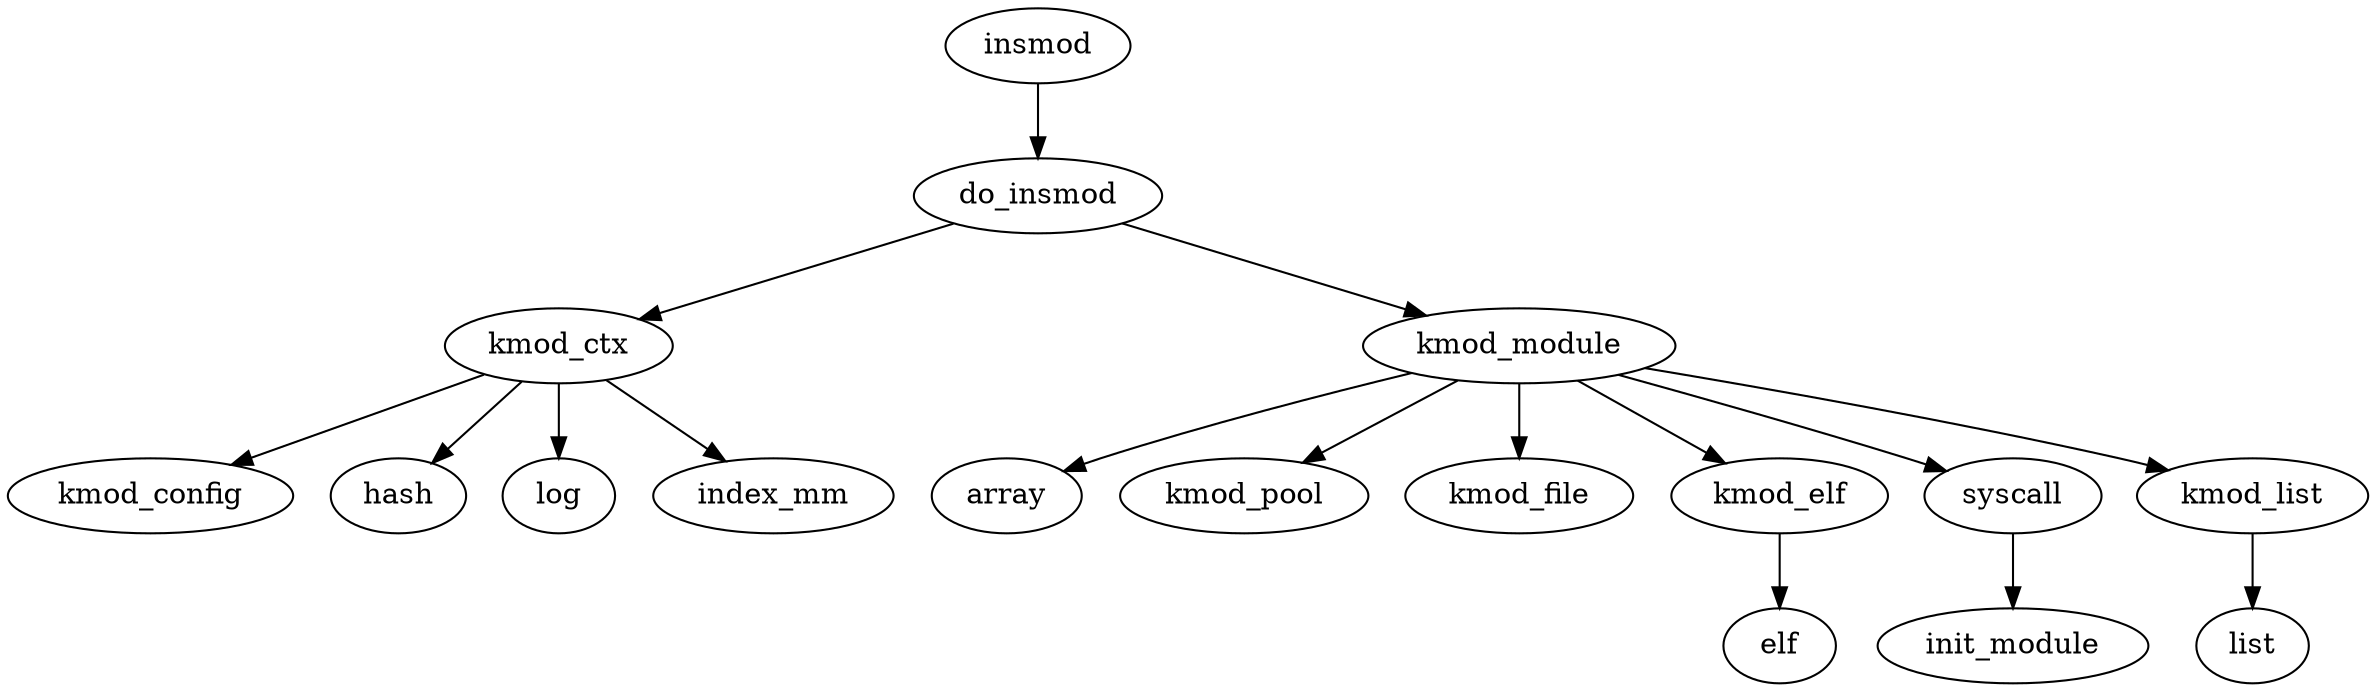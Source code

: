 digraph G {
	insmod -> do_insmod;

	do_insmod -> kmod_ctx;
	do_insmod -> kmod_module;

	kmod_ctx -> kmod_config;
	kmod_ctx -> hash;
	kmod_ctx -> log;
	kmod_ctx -> index_mm;

	kmod_module -> array;

	kmod_module -> kmod_pool;
	kmod_module -> kmod_file;
	kmod_module -> kmod_elf;
	kmod_module -> syscall;

	syscall -> init_module;

	kmod_module -> kmod_list;

	kmod_elf -> elf;
	kmod_list -> list;

}


